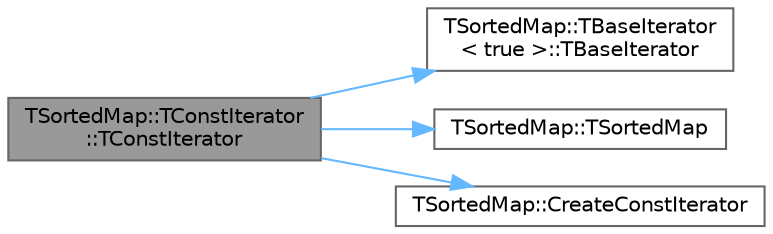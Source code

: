 digraph "TSortedMap::TConstIterator::TConstIterator"
{
 // INTERACTIVE_SVG=YES
 // LATEX_PDF_SIZE
  bgcolor="transparent";
  edge [fontname=Helvetica,fontsize=10,labelfontname=Helvetica,labelfontsize=10];
  node [fontname=Helvetica,fontsize=10,shape=box,height=0.2,width=0.4];
  rankdir="LR";
  Node1 [id="Node000001",label="TSortedMap::TConstIterator\l::TConstIterator",height=0.2,width=0.4,color="gray40", fillcolor="grey60", style="filled", fontcolor="black",tooltip=" "];
  Node1 -> Node2 [id="edge1_Node000001_Node000002",color="steelblue1",style="solid",tooltip=" "];
  Node2 [id="Node000002",label="TSortedMap::TBaseIterator\l\< true \>::TBaseIterator",height=0.2,width=0.4,color="grey40", fillcolor="white", style="filled",URL="$d2/df2/classTSortedMap_1_1TBaseIterator.html#a800b24969304031fea7a47b84bb3379a",tooltip=" "];
  Node1 -> Node3 [id="edge2_Node000001_Node000003",color="steelblue1",style="solid",tooltip=" "];
  Node3 [id="Node000003",label="TSortedMap::TSortedMap",height=0.2,width=0.4,color="grey40", fillcolor="white", style="filled",URL="$d6/d24/classTSortedMap.html#ad3f81f45f3ffe18fbcf6d5dca350555d",tooltip=" "];
  Node1 -> Node4 [id="edge3_Node000001_Node000004",color="steelblue1",style="solid",tooltip=" "];
  Node4 [id="Node000004",label="TSortedMap::CreateConstIterator",height=0.2,width=0.4,color="grey40", fillcolor="white", style="filled",URL="$d6/d24/classTSortedMap.html#ab75b4d8b1b3f3e5e0749af7a27fe5efc",tooltip="Creates a const iterator over all the pairs in this map."];
}
